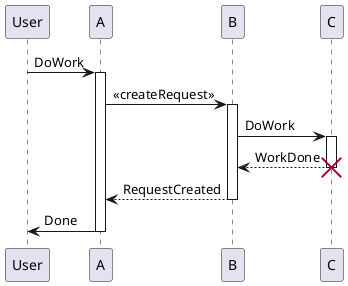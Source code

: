 @startuml
'关键字 activate 和 deactivate 用来表示参与者的生命活动。
'一旦参与者被激活，它的生命线就会显示出来。
'activate 和 deactivate 作用于其上一个的消息。
'destroy 表示一个参与者的生命线的终结。

participant User
User -> A: DoWork
activate A

A -> B: << createRequest >>
activate B

B -> C: DoWork
activate C

C --> B: WorkDone
destroy C

B --> A: RequestCreated
deactivate B

A -> User: Done
deactivate A

@enduml